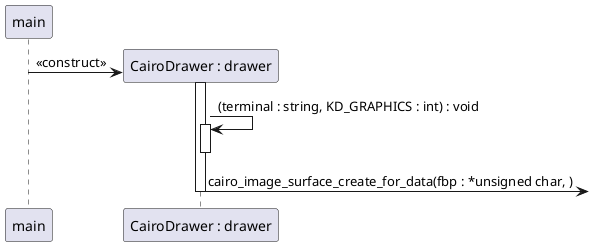 @startuml

participant main as "main"
participant cairo as "CairoDrawer : drawer"

create cairo
main -> cairo : <<construct>>
activate cairo
cairo -> cairo : (terminal : string, KD_GRAPHICS : int) : void
activate cairo
deactivate cairo
cairo -> : cairo_image_surface_create_for_data(fbp : *unsigned char, )
deactivate cairo


@enduml